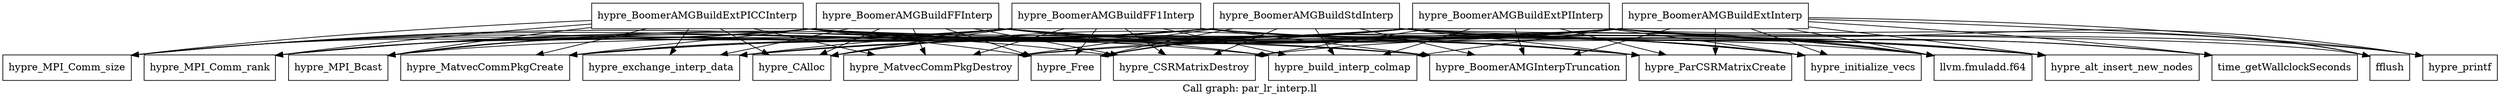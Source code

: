 digraph "Call graph: par_lr_interp.ll" {
	label="Call graph: par_lr_interp.ll";

	Node0x556179a073d0 [shape=record,label="{hypre_BoomerAMGBuildStdInterp}"];
	Node0x556179a073d0 -> Node0x5561797d8650;
	Node0x556179a073d0 -> Node0x5561797d2310;
	Node0x556179a073d0 -> Node0x5561797d1d40;
	Node0x556179a073d0 -> Node0x5561797c8c10;
	Node0x556179a073d0 -> Node0x5561797dfbf0;
	Node0x556179a073d0 -> Node0x5561797ef020;
	Node0x556179a073d0 -> Node0x5561797eb130;
	Node0x556179a073d0 -> Node0x556179841440;
	Node0x556179a073d0 -> Node0x55617981f9e0;
	Node0x556179a073d0 -> Node0x5561797a7590;
	Node0x556179a073d0 -> Node0x556179827210;
	Node0x556179a073d0 -> Node0x5561797a0dd0;
	Node0x556179a073d0 -> Node0x55617981d7f0;
	Node0x556179a073d0 -> Node0x5561797e1b20;
	Node0x556179a073d0 -> Node0x556179816320;
	Node0x556179a073d0 -> Node0x5561797fa740;
	Node0x556179a073d0 -> Node0x556179802f40;
	Node0x556179a073d0 -> Node0x5561797de600;
	Node0x5561797d8650 [shape=record,label="{time_getWallclockSeconds}"];
	Node0x5561797d2310 [shape=record,label="{hypre_MPI_Comm_size}"];
	Node0x5561797d1d40 [shape=record,label="{hypre_MPI_Comm_rank}"];
	Node0x5561797c8c10 [shape=record,label="{hypre_MPI_Bcast}"];
	Node0x5561797dfbf0 [shape=record,label="{hypre_MatvecCommPkgCreate}"];
	Node0x5561797eb130 [shape=record,label="{hypre_CAlloc}"];
	Node0x5561797e1b20 [shape=record,label="{hypre_initialize_vecs}"];
	Node0x5561797ef020 [shape=record,label="{hypre_exchange_interp_data}"];
	Node0x5561797fa740 [shape=record,label="{hypre_printf}"];
	Node0x556179816320 [shape=record,label="{fflush}"];
	Node0x5561797de600 [shape=record,label="{hypre_alt_insert_new_nodes}"];
	Node0x556179802f40 [shape=record,label="{llvm.fmuladd.f64}"];
	Node0x55617981d7f0 [shape=record,label="{hypre_ParCSRMatrixCreate}"];
	Node0x5561797a0dd0 [shape=record,label="{hypre_BoomerAMGInterpTruncation}"];
	Node0x556179827210 [shape=record,label="{hypre_build_interp_colmap}"];
	Node0x55617981f9e0 [shape=record,label="{hypre_Free}"];
	Node0x5561797a7590 [shape=record,label="{hypre_CSRMatrixDestroy}"];
	Node0x556179841440 [shape=record,label="{hypre_MatvecCommPkgDestroy}"];
	Node0x556179840ee0 [shape=record,label="{hypre_BoomerAMGBuildExtPIInterp}"];
	Node0x556179840ee0 -> Node0x5561797eb130;
	Node0x556179840ee0 -> Node0x5561797d8650;
	Node0x556179840ee0 -> Node0x5561797d2310;
	Node0x556179840ee0 -> Node0x5561797d1d40;
	Node0x556179840ee0 -> Node0x5561797c8c10;
	Node0x556179840ee0 -> Node0x5561797dfbf0;
	Node0x556179840ee0 -> Node0x5561797ef020;
	Node0x556179840ee0 -> Node0x556179841440;
	Node0x556179840ee0 -> Node0x55617981f9e0;
	Node0x556179840ee0 -> Node0x5561797a7590;
	Node0x556179840ee0 -> Node0x556179827210;
	Node0x556179840ee0 -> Node0x5561797a0dd0;
	Node0x556179840ee0 -> Node0x5561797e1b20;
	Node0x556179840ee0 -> Node0x55617981d7f0;
	Node0x556179840ee0 -> Node0x556179816320;
	Node0x556179840ee0 -> Node0x5561797fa740;
	Node0x556179840ee0 -> Node0x556179802f40;
	Node0x556179840ee0 -> Node0x5561797de600;
	Node0x55617983cd40 [shape=record,label="{hypre_BoomerAMGBuildExtPICCInterp}"];
	Node0x55617983cd40 -> Node0x5561797d2310;
	Node0x55617983cd40 -> Node0x5561797d1d40;
	Node0x55617983cd40 -> Node0x5561797c8c10;
	Node0x55617983cd40 -> Node0x5561797dfbf0;
	Node0x55617983cd40 -> Node0x5561797ef020;
	Node0x55617983cd40 -> Node0x5561797eb130;
	Node0x55617983cd40 -> Node0x556179841440;
	Node0x55617983cd40 -> Node0x55617981f9e0;
	Node0x55617983cd40 -> Node0x5561797a7590;
	Node0x55617983cd40 -> Node0x556179827210;
	Node0x55617983cd40 -> Node0x5561797a0dd0;
	Node0x55617983cd40 -> Node0x55617981d7f0;
	Node0x55617983cd40 -> Node0x5561797e1b20;
	Node0x55617983cd40 -> Node0x556179802f40;
	Node0x55617983cd40 -> Node0x5561797de600;
	Node0x5561798382b0 [shape=record,label="{hypre_BoomerAMGBuildFFInterp}"];
	Node0x5561798382b0 -> Node0x5561797d2310;
	Node0x5561798382b0 -> Node0x5561797d1d40;
	Node0x5561798382b0 -> Node0x5561797c8c10;
	Node0x5561798382b0 -> Node0x5561797dfbf0;
	Node0x5561798382b0 -> Node0x5561797ef020;
	Node0x5561798382b0 -> Node0x5561797eb130;
	Node0x5561798382b0 -> Node0x556179841440;
	Node0x5561798382b0 -> Node0x55617981f9e0;
	Node0x5561798382b0 -> Node0x5561797a7590;
	Node0x5561798382b0 -> Node0x556179827210;
	Node0x5561798382b0 -> Node0x5561797a0dd0;
	Node0x5561798382b0 -> Node0x55617981d7f0;
	Node0x5561798382b0 -> Node0x5561797e1b20;
	Node0x5561798382b0 -> Node0x556179802f40;
	Node0x5561798382b0 -> Node0x5561797de600;
	Node0x556179834640 [shape=record,label="{hypre_BoomerAMGBuildFF1Interp}"];
	Node0x556179834640 -> Node0x5561797d2310;
	Node0x556179834640 -> Node0x5561797d1d40;
	Node0x556179834640 -> Node0x5561797c8c10;
	Node0x556179834640 -> Node0x5561797dfbf0;
	Node0x556179834640 -> Node0x5561797ef020;
	Node0x556179834640 -> Node0x5561797eb130;
	Node0x556179834640 -> Node0x556179841440;
	Node0x556179834640 -> Node0x55617981f9e0;
	Node0x556179834640 -> Node0x5561797a7590;
	Node0x556179834640 -> Node0x556179827210;
	Node0x556179834640 -> Node0x5561797a0dd0;
	Node0x556179834640 -> Node0x55617981d7f0;
	Node0x556179834640 -> Node0x5561797e1b20;
	Node0x556179834640 -> Node0x556179802f40;
	Node0x556179834640 -> Node0x5561797de600;
	Node0x5561797aa030 [shape=record,label="{hypre_BoomerAMGBuildExtInterp}"];
	Node0x5561797aa030 -> Node0x5561797d8650;
	Node0x5561797aa030 -> Node0x5561797d2310;
	Node0x5561797aa030 -> Node0x5561797d1d40;
	Node0x5561797aa030 -> Node0x5561797c8c10;
	Node0x5561797aa030 -> Node0x5561797dfbf0;
	Node0x5561797aa030 -> Node0x5561797ef020;
	Node0x5561797aa030 -> Node0x5561797eb130;
	Node0x5561797aa030 -> Node0x556179841440;
	Node0x5561797aa030 -> Node0x55617981f9e0;
	Node0x5561797aa030 -> Node0x5561797a7590;
	Node0x5561797aa030 -> Node0x556179827210;
	Node0x5561797aa030 -> Node0x5561797a0dd0;
	Node0x5561797aa030 -> Node0x55617981d7f0;
	Node0x5561797aa030 -> Node0x5561797e1b20;
	Node0x5561797aa030 -> Node0x556179816320;
	Node0x5561797aa030 -> Node0x5561797fa740;
	Node0x5561797aa030 -> Node0x556179802f40;
	Node0x5561797aa030 -> Node0x5561797de600;
}
